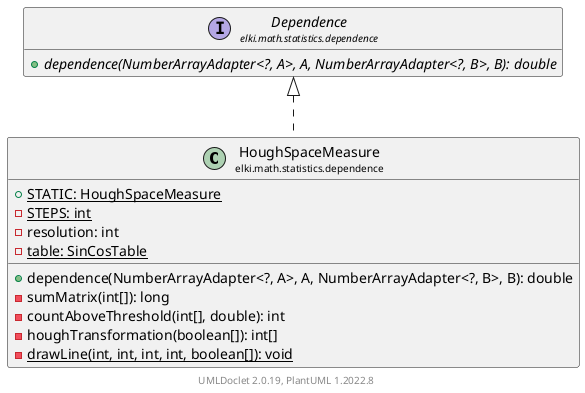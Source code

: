 @startuml
    remove .*\.(Instance|Par|Parameterizer|Factory)$
    set namespaceSeparator none
    hide empty fields
    hide empty methods

    class "<size:14>HoughSpaceMeasure\n<size:10>elki.math.statistics.dependence" as elki.math.statistics.dependence.HoughSpaceMeasure [[HoughSpaceMeasure.html]] {
        {static} +STATIC: HoughSpaceMeasure
        {static} -STEPS: int
        -resolution: int
        {static} -table: SinCosTable
        +dependence(NumberArrayAdapter<?, A>, A, NumberArrayAdapter<?, B>, B): double
        -sumMatrix(int[]): long
        -countAboveThreshold(int[], double): int
        -houghTransformation(boolean[]): int[]
        {static} -drawLine(int, int, int, int, boolean[]): void
    }

    interface "<size:14>Dependence\n<size:10>elki.math.statistics.dependence" as elki.math.statistics.dependence.Dependence [[Dependence.html]] {
        {abstract} +dependence(NumberArrayAdapter<?, A>, A, NumberArrayAdapter<?, B>, B): double
    }
    class "<size:14>HoughSpaceMeasure.Par\n<size:10>elki.math.statistics.dependence" as elki.math.statistics.dependence.HoughSpaceMeasure.Par [[HoughSpaceMeasure.Par.html]]

    elki.math.statistics.dependence.Dependence <|.. elki.math.statistics.dependence.HoughSpaceMeasure
    elki.math.statistics.dependence.HoughSpaceMeasure +-- elki.math.statistics.dependence.HoughSpaceMeasure.Par

    center footer UMLDoclet 2.0.19, PlantUML 1.2022.8
@enduml
